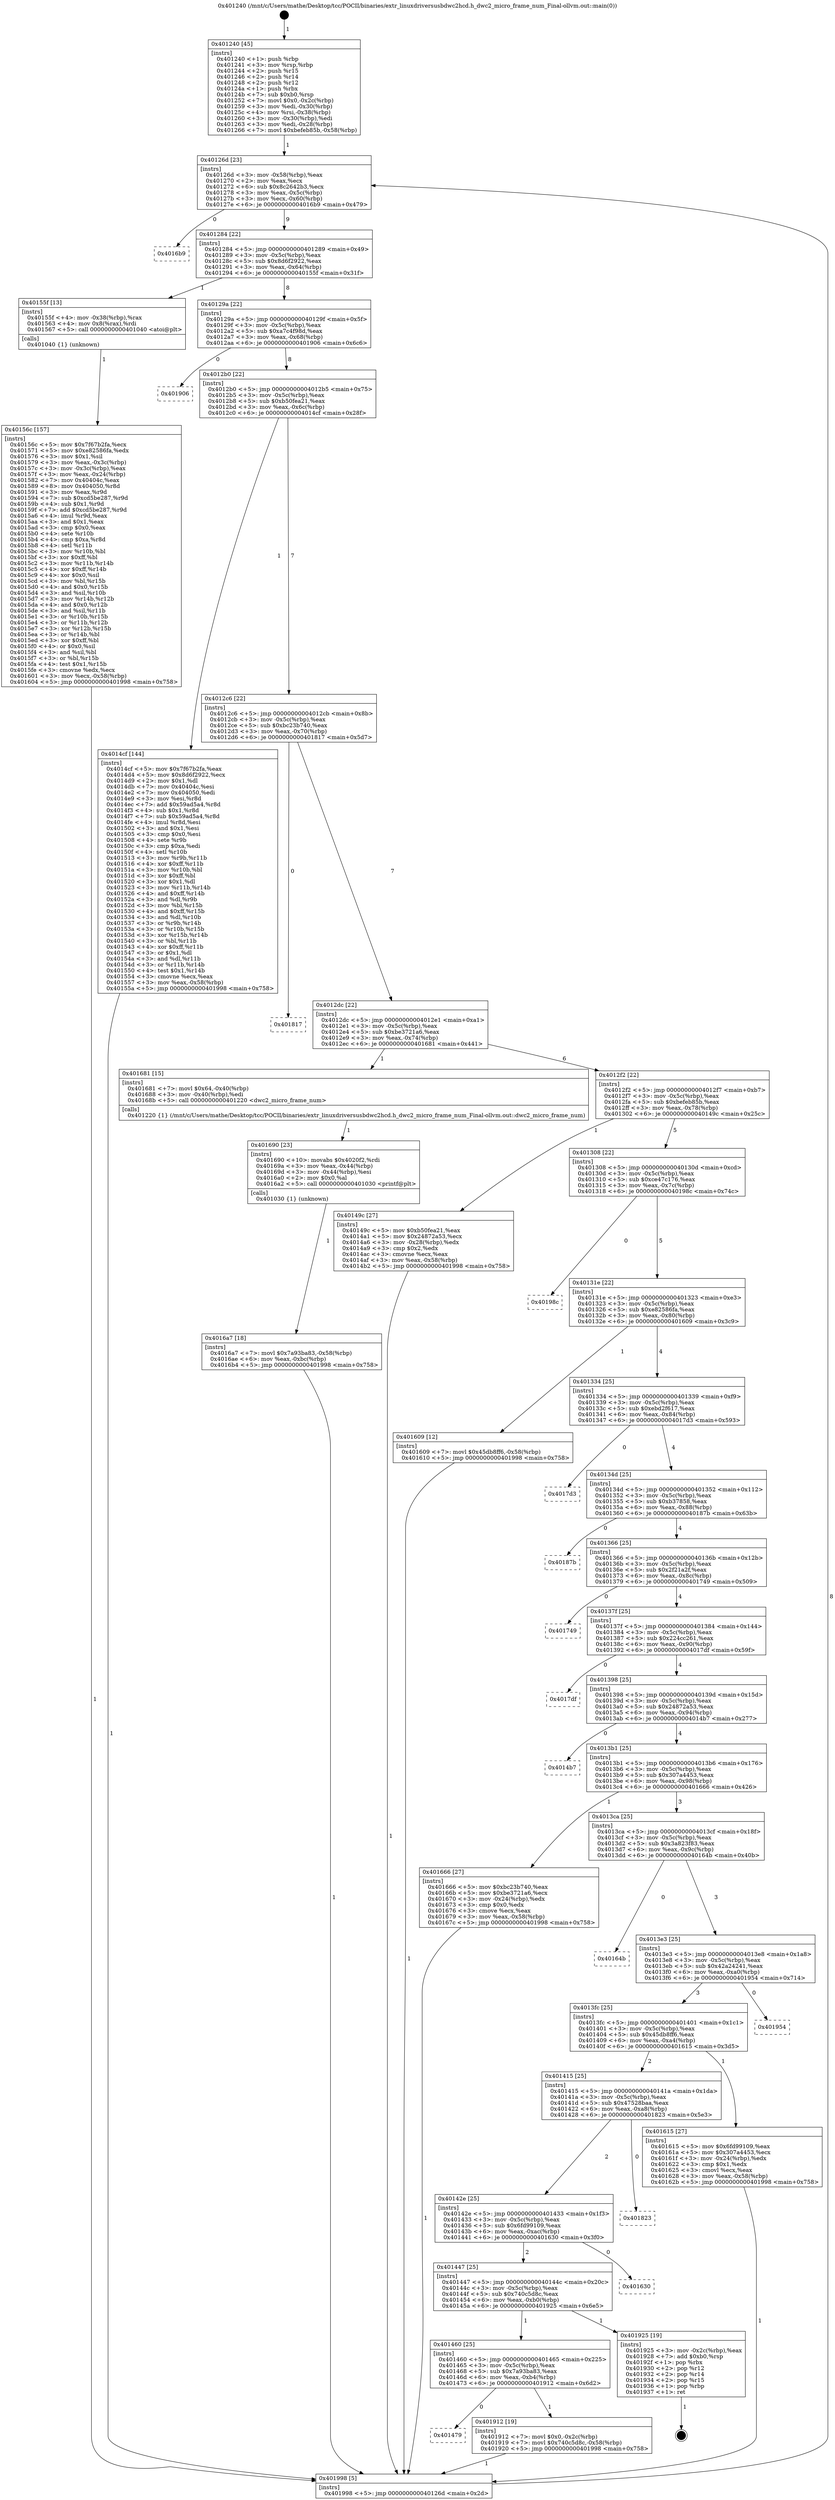 digraph "0x401240" {
  label = "0x401240 (/mnt/c/Users/mathe/Desktop/tcc/POCII/binaries/extr_linuxdriversusbdwc2hcd.h_dwc2_micro_frame_num_Final-ollvm.out::main(0))"
  labelloc = "t"
  node[shape=record]

  Entry [label="",width=0.3,height=0.3,shape=circle,fillcolor=black,style=filled]
  "0x40126d" [label="{
     0x40126d [23]\l
     | [instrs]\l
     &nbsp;&nbsp;0x40126d \<+3\>: mov -0x58(%rbp),%eax\l
     &nbsp;&nbsp;0x401270 \<+2\>: mov %eax,%ecx\l
     &nbsp;&nbsp;0x401272 \<+6\>: sub $0x8c2642b3,%ecx\l
     &nbsp;&nbsp;0x401278 \<+3\>: mov %eax,-0x5c(%rbp)\l
     &nbsp;&nbsp;0x40127b \<+3\>: mov %ecx,-0x60(%rbp)\l
     &nbsp;&nbsp;0x40127e \<+6\>: je 00000000004016b9 \<main+0x479\>\l
  }"]
  "0x4016b9" [label="{
     0x4016b9\l
  }", style=dashed]
  "0x401284" [label="{
     0x401284 [22]\l
     | [instrs]\l
     &nbsp;&nbsp;0x401284 \<+5\>: jmp 0000000000401289 \<main+0x49\>\l
     &nbsp;&nbsp;0x401289 \<+3\>: mov -0x5c(%rbp),%eax\l
     &nbsp;&nbsp;0x40128c \<+5\>: sub $0x8d6f2922,%eax\l
     &nbsp;&nbsp;0x401291 \<+3\>: mov %eax,-0x64(%rbp)\l
     &nbsp;&nbsp;0x401294 \<+6\>: je 000000000040155f \<main+0x31f\>\l
  }"]
  Exit [label="",width=0.3,height=0.3,shape=circle,fillcolor=black,style=filled,peripheries=2]
  "0x40155f" [label="{
     0x40155f [13]\l
     | [instrs]\l
     &nbsp;&nbsp;0x40155f \<+4\>: mov -0x38(%rbp),%rax\l
     &nbsp;&nbsp;0x401563 \<+4\>: mov 0x8(%rax),%rdi\l
     &nbsp;&nbsp;0x401567 \<+5\>: call 0000000000401040 \<atoi@plt\>\l
     | [calls]\l
     &nbsp;&nbsp;0x401040 \{1\} (unknown)\l
  }"]
  "0x40129a" [label="{
     0x40129a [22]\l
     | [instrs]\l
     &nbsp;&nbsp;0x40129a \<+5\>: jmp 000000000040129f \<main+0x5f\>\l
     &nbsp;&nbsp;0x40129f \<+3\>: mov -0x5c(%rbp),%eax\l
     &nbsp;&nbsp;0x4012a2 \<+5\>: sub $0xa7c4f98d,%eax\l
     &nbsp;&nbsp;0x4012a7 \<+3\>: mov %eax,-0x68(%rbp)\l
     &nbsp;&nbsp;0x4012aa \<+6\>: je 0000000000401906 \<main+0x6c6\>\l
  }"]
  "0x401479" [label="{
     0x401479\l
  }", style=dashed]
  "0x401906" [label="{
     0x401906\l
  }", style=dashed]
  "0x4012b0" [label="{
     0x4012b0 [22]\l
     | [instrs]\l
     &nbsp;&nbsp;0x4012b0 \<+5\>: jmp 00000000004012b5 \<main+0x75\>\l
     &nbsp;&nbsp;0x4012b5 \<+3\>: mov -0x5c(%rbp),%eax\l
     &nbsp;&nbsp;0x4012b8 \<+5\>: sub $0xb50fea21,%eax\l
     &nbsp;&nbsp;0x4012bd \<+3\>: mov %eax,-0x6c(%rbp)\l
     &nbsp;&nbsp;0x4012c0 \<+6\>: je 00000000004014cf \<main+0x28f\>\l
  }"]
  "0x401912" [label="{
     0x401912 [19]\l
     | [instrs]\l
     &nbsp;&nbsp;0x401912 \<+7\>: movl $0x0,-0x2c(%rbp)\l
     &nbsp;&nbsp;0x401919 \<+7\>: movl $0x740c5d8c,-0x58(%rbp)\l
     &nbsp;&nbsp;0x401920 \<+5\>: jmp 0000000000401998 \<main+0x758\>\l
  }"]
  "0x4014cf" [label="{
     0x4014cf [144]\l
     | [instrs]\l
     &nbsp;&nbsp;0x4014cf \<+5\>: mov $0x7f67b2fa,%eax\l
     &nbsp;&nbsp;0x4014d4 \<+5\>: mov $0x8d6f2922,%ecx\l
     &nbsp;&nbsp;0x4014d9 \<+2\>: mov $0x1,%dl\l
     &nbsp;&nbsp;0x4014db \<+7\>: mov 0x40404c,%esi\l
     &nbsp;&nbsp;0x4014e2 \<+7\>: mov 0x404050,%edi\l
     &nbsp;&nbsp;0x4014e9 \<+3\>: mov %esi,%r8d\l
     &nbsp;&nbsp;0x4014ec \<+7\>: add $0x59ad5a4,%r8d\l
     &nbsp;&nbsp;0x4014f3 \<+4\>: sub $0x1,%r8d\l
     &nbsp;&nbsp;0x4014f7 \<+7\>: sub $0x59ad5a4,%r8d\l
     &nbsp;&nbsp;0x4014fe \<+4\>: imul %r8d,%esi\l
     &nbsp;&nbsp;0x401502 \<+3\>: and $0x1,%esi\l
     &nbsp;&nbsp;0x401505 \<+3\>: cmp $0x0,%esi\l
     &nbsp;&nbsp;0x401508 \<+4\>: sete %r9b\l
     &nbsp;&nbsp;0x40150c \<+3\>: cmp $0xa,%edi\l
     &nbsp;&nbsp;0x40150f \<+4\>: setl %r10b\l
     &nbsp;&nbsp;0x401513 \<+3\>: mov %r9b,%r11b\l
     &nbsp;&nbsp;0x401516 \<+4\>: xor $0xff,%r11b\l
     &nbsp;&nbsp;0x40151a \<+3\>: mov %r10b,%bl\l
     &nbsp;&nbsp;0x40151d \<+3\>: xor $0xff,%bl\l
     &nbsp;&nbsp;0x401520 \<+3\>: xor $0x1,%dl\l
     &nbsp;&nbsp;0x401523 \<+3\>: mov %r11b,%r14b\l
     &nbsp;&nbsp;0x401526 \<+4\>: and $0xff,%r14b\l
     &nbsp;&nbsp;0x40152a \<+3\>: and %dl,%r9b\l
     &nbsp;&nbsp;0x40152d \<+3\>: mov %bl,%r15b\l
     &nbsp;&nbsp;0x401530 \<+4\>: and $0xff,%r15b\l
     &nbsp;&nbsp;0x401534 \<+3\>: and %dl,%r10b\l
     &nbsp;&nbsp;0x401537 \<+3\>: or %r9b,%r14b\l
     &nbsp;&nbsp;0x40153a \<+3\>: or %r10b,%r15b\l
     &nbsp;&nbsp;0x40153d \<+3\>: xor %r15b,%r14b\l
     &nbsp;&nbsp;0x401540 \<+3\>: or %bl,%r11b\l
     &nbsp;&nbsp;0x401543 \<+4\>: xor $0xff,%r11b\l
     &nbsp;&nbsp;0x401547 \<+3\>: or $0x1,%dl\l
     &nbsp;&nbsp;0x40154a \<+3\>: and %dl,%r11b\l
     &nbsp;&nbsp;0x40154d \<+3\>: or %r11b,%r14b\l
     &nbsp;&nbsp;0x401550 \<+4\>: test $0x1,%r14b\l
     &nbsp;&nbsp;0x401554 \<+3\>: cmovne %ecx,%eax\l
     &nbsp;&nbsp;0x401557 \<+3\>: mov %eax,-0x58(%rbp)\l
     &nbsp;&nbsp;0x40155a \<+5\>: jmp 0000000000401998 \<main+0x758\>\l
  }"]
  "0x4012c6" [label="{
     0x4012c6 [22]\l
     | [instrs]\l
     &nbsp;&nbsp;0x4012c6 \<+5\>: jmp 00000000004012cb \<main+0x8b\>\l
     &nbsp;&nbsp;0x4012cb \<+3\>: mov -0x5c(%rbp),%eax\l
     &nbsp;&nbsp;0x4012ce \<+5\>: sub $0xbc23b740,%eax\l
     &nbsp;&nbsp;0x4012d3 \<+3\>: mov %eax,-0x70(%rbp)\l
     &nbsp;&nbsp;0x4012d6 \<+6\>: je 0000000000401817 \<main+0x5d7\>\l
  }"]
  "0x401460" [label="{
     0x401460 [25]\l
     | [instrs]\l
     &nbsp;&nbsp;0x401460 \<+5\>: jmp 0000000000401465 \<main+0x225\>\l
     &nbsp;&nbsp;0x401465 \<+3\>: mov -0x5c(%rbp),%eax\l
     &nbsp;&nbsp;0x401468 \<+5\>: sub $0x7a93ba83,%eax\l
     &nbsp;&nbsp;0x40146d \<+6\>: mov %eax,-0xb4(%rbp)\l
     &nbsp;&nbsp;0x401473 \<+6\>: je 0000000000401912 \<main+0x6d2\>\l
  }"]
  "0x401817" [label="{
     0x401817\l
  }", style=dashed]
  "0x4012dc" [label="{
     0x4012dc [22]\l
     | [instrs]\l
     &nbsp;&nbsp;0x4012dc \<+5\>: jmp 00000000004012e1 \<main+0xa1\>\l
     &nbsp;&nbsp;0x4012e1 \<+3\>: mov -0x5c(%rbp),%eax\l
     &nbsp;&nbsp;0x4012e4 \<+5\>: sub $0xbe3721a6,%eax\l
     &nbsp;&nbsp;0x4012e9 \<+3\>: mov %eax,-0x74(%rbp)\l
     &nbsp;&nbsp;0x4012ec \<+6\>: je 0000000000401681 \<main+0x441\>\l
  }"]
  "0x401925" [label="{
     0x401925 [19]\l
     | [instrs]\l
     &nbsp;&nbsp;0x401925 \<+3\>: mov -0x2c(%rbp),%eax\l
     &nbsp;&nbsp;0x401928 \<+7\>: add $0xb0,%rsp\l
     &nbsp;&nbsp;0x40192f \<+1\>: pop %rbx\l
     &nbsp;&nbsp;0x401930 \<+2\>: pop %r12\l
     &nbsp;&nbsp;0x401932 \<+2\>: pop %r14\l
     &nbsp;&nbsp;0x401934 \<+2\>: pop %r15\l
     &nbsp;&nbsp;0x401936 \<+1\>: pop %rbp\l
     &nbsp;&nbsp;0x401937 \<+1\>: ret\l
  }"]
  "0x401681" [label="{
     0x401681 [15]\l
     | [instrs]\l
     &nbsp;&nbsp;0x401681 \<+7\>: movl $0x64,-0x40(%rbp)\l
     &nbsp;&nbsp;0x401688 \<+3\>: mov -0x40(%rbp),%edi\l
     &nbsp;&nbsp;0x40168b \<+5\>: call 0000000000401220 \<dwc2_micro_frame_num\>\l
     | [calls]\l
     &nbsp;&nbsp;0x401220 \{1\} (/mnt/c/Users/mathe/Desktop/tcc/POCII/binaries/extr_linuxdriversusbdwc2hcd.h_dwc2_micro_frame_num_Final-ollvm.out::dwc2_micro_frame_num)\l
  }"]
  "0x4012f2" [label="{
     0x4012f2 [22]\l
     | [instrs]\l
     &nbsp;&nbsp;0x4012f2 \<+5\>: jmp 00000000004012f7 \<main+0xb7\>\l
     &nbsp;&nbsp;0x4012f7 \<+3\>: mov -0x5c(%rbp),%eax\l
     &nbsp;&nbsp;0x4012fa \<+5\>: sub $0xbefeb85b,%eax\l
     &nbsp;&nbsp;0x4012ff \<+3\>: mov %eax,-0x78(%rbp)\l
     &nbsp;&nbsp;0x401302 \<+6\>: je 000000000040149c \<main+0x25c\>\l
  }"]
  "0x401447" [label="{
     0x401447 [25]\l
     | [instrs]\l
     &nbsp;&nbsp;0x401447 \<+5\>: jmp 000000000040144c \<main+0x20c\>\l
     &nbsp;&nbsp;0x40144c \<+3\>: mov -0x5c(%rbp),%eax\l
     &nbsp;&nbsp;0x40144f \<+5\>: sub $0x740c5d8c,%eax\l
     &nbsp;&nbsp;0x401454 \<+6\>: mov %eax,-0xb0(%rbp)\l
     &nbsp;&nbsp;0x40145a \<+6\>: je 0000000000401925 \<main+0x6e5\>\l
  }"]
  "0x40149c" [label="{
     0x40149c [27]\l
     | [instrs]\l
     &nbsp;&nbsp;0x40149c \<+5\>: mov $0xb50fea21,%eax\l
     &nbsp;&nbsp;0x4014a1 \<+5\>: mov $0x24872a53,%ecx\l
     &nbsp;&nbsp;0x4014a6 \<+3\>: mov -0x28(%rbp),%edx\l
     &nbsp;&nbsp;0x4014a9 \<+3\>: cmp $0x2,%edx\l
     &nbsp;&nbsp;0x4014ac \<+3\>: cmovne %ecx,%eax\l
     &nbsp;&nbsp;0x4014af \<+3\>: mov %eax,-0x58(%rbp)\l
     &nbsp;&nbsp;0x4014b2 \<+5\>: jmp 0000000000401998 \<main+0x758\>\l
  }"]
  "0x401308" [label="{
     0x401308 [22]\l
     | [instrs]\l
     &nbsp;&nbsp;0x401308 \<+5\>: jmp 000000000040130d \<main+0xcd\>\l
     &nbsp;&nbsp;0x40130d \<+3\>: mov -0x5c(%rbp),%eax\l
     &nbsp;&nbsp;0x401310 \<+5\>: sub $0xce47c176,%eax\l
     &nbsp;&nbsp;0x401315 \<+3\>: mov %eax,-0x7c(%rbp)\l
     &nbsp;&nbsp;0x401318 \<+6\>: je 000000000040198c \<main+0x74c\>\l
  }"]
  "0x401998" [label="{
     0x401998 [5]\l
     | [instrs]\l
     &nbsp;&nbsp;0x401998 \<+5\>: jmp 000000000040126d \<main+0x2d\>\l
  }"]
  "0x401240" [label="{
     0x401240 [45]\l
     | [instrs]\l
     &nbsp;&nbsp;0x401240 \<+1\>: push %rbp\l
     &nbsp;&nbsp;0x401241 \<+3\>: mov %rsp,%rbp\l
     &nbsp;&nbsp;0x401244 \<+2\>: push %r15\l
     &nbsp;&nbsp;0x401246 \<+2\>: push %r14\l
     &nbsp;&nbsp;0x401248 \<+2\>: push %r12\l
     &nbsp;&nbsp;0x40124a \<+1\>: push %rbx\l
     &nbsp;&nbsp;0x40124b \<+7\>: sub $0xb0,%rsp\l
     &nbsp;&nbsp;0x401252 \<+7\>: movl $0x0,-0x2c(%rbp)\l
     &nbsp;&nbsp;0x401259 \<+3\>: mov %edi,-0x30(%rbp)\l
     &nbsp;&nbsp;0x40125c \<+4\>: mov %rsi,-0x38(%rbp)\l
     &nbsp;&nbsp;0x401260 \<+3\>: mov -0x30(%rbp),%edi\l
     &nbsp;&nbsp;0x401263 \<+3\>: mov %edi,-0x28(%rbp)\l
     &nbsp;&nbsp;0x401266 \<+7\>: movl $0xbefeb85b,-0x58(%rbp)\l
  }"]
  "0x40156c" [label="{
     0x40156c [157]\l
     | [instrs]\l
     &nbsp;&nbsp;0x40156c \<+5\>: mov $0x7f67b2fa,%ecx\l
     &nbsp;&nbsp;0x401571 \<+5\>: mov $0xe82586fa,%edx\l
     &nbsp;&nbsp;0x401576 \<+3\>: mov $0x1,%sil\l
     &nbsp;&nbsp;0x401579 \<+3\>: mov %eax,-0x3c(%rbp)\l
     &nbsp;&nbsp;0x40157c \<+3\>: mov -0x3c(%rbp),%eax\l
     &nbsp;&nbsp;0x40157f \<+3\>: mov %eax,-0x24(%rbp)\l
     &nbsp;&nbsp;0x401582 \<+7\>: mov 0x40404c,%eax\l
     &nbsp;&nbsp;0x401589 \<+8\>: mov 0x404050,%r8d\l
     &nbsp;&nbsp;0x401591 \<+3\>: mov %eax,%r9d\l
     &nbsp;&nbsp;0x401594 \<+7\>: sub $0xcd5be287,%r9d\l
     &nbsp;&nbsp;0x40159b \<+4\>: sub $0x1,%r9d\l
     &nbsp;&nbsp;0x40159f \<+7\>: add $0xcd5be287,%r9d\l
     &nbsp;&nbsp;0x4015a6 \<+4\>: imul %r9d,%eax\l
     &nbsp;&nbsp;0x4015aa \<+3\>: and $0x1,%eax\l
     &nbsp;&nbsp;0x4015ad \<+3\>: cmp $0x0,%eax\l
     &nbsp;&nbsp;0x4015b0 \<+4\>: sete %r10b\l
     &nbsp;&nbsp;0x4015b4 \<+4\>: cmp $0xa,%r8d\l
     &nbsp;&nbsp;0x4015b8 \<+4\>: setl %r11b\l
     &nbsp;&nbsp;0x4015bc \<+3\>: mov %r10b,%bl\l
     &nbsp;&nbsp;0x4015bf \<+3\>: xor $0xff,%bl\l
     &nbsp;&nbsp;0x4015c2 \<+3\>: mov %r11b,%r14b\l
     &nbsp;&nbsp;0x4015c5 \<+4\>: xor $0xff,%r14b\l
     &nbsp;&nbsp;0x4015c9 \<+4\>: xor $0x0,%sil\l
     &nbsp;&nbsp;0x4015cd \<+3\>: mov %bl,%r15b\l
     &nbsp;&nbsp;0x4015d0 \<+4\>: and $0x0,%r15b\l
     &nbsp;&nbsp;0x4015d4 \<+3\>: and %sil,%r10b\l
     &nbsp;&nbsp;0x4015d7 \<+3\>: mov %r14b,%r12b\l
     &nbsp;&nbsp;0x4015da \<+4\>: and $0x0,%r12b\l
     &nbsp;&nbsp;0x4015de \<+3\>: and %sil,%r11b\l
     &nbsp;&nbsp;0x4015e1 \<+3\>: or %r10b,%r15b\l
     &nbsp;&nbsp;0x4015e4 \<+3\>: or %r11b,%r12b\l
     &nbsp;&nbsp;0x4015e7 \<+3\>: xor %r12b,%r15b\l
     &nbsp;&nbsp;0x4015ea \<+3\>: or %r14b,%bl\l
     &nbsp;&nbsp;0x4015ed \<+3\>: xor $0xff,%bl\l
     &nbsp;&nbsp;0x4015f0 \<+4\>: or $0x0,%sil\l
     &nbsp;&nbsp;0x4015f4 \<+3\>: and %sil,%bl\l
     &nbsp;&nbsp;0x4015f7 \<+3\>: or %bl,%r15b\l
     &nbsp;&nbsp;0x4015fa \<+4\>: test $0x1,%r15b\l
     &nbsp;&nbsp;0x4015fe \<+3\>: cmovne %edx,%ecx\l
     &nbsp;&nbsp;0x401601 \<+3\>: mov %ecx,-0x58(%rbp)\l
     &nbsp;&nbsp;0x401604 \<+5\>: jmp 0000000000401998 \<main+0x758\>\l
  }"]
  "0x401630" [label="{
     0x401630\l
  }", style=dashed]
  "0x40198c" [label="{
     0x40198c\l
  }", style=dashed]
  "0x40131e" [label="{
     0x40131e [22]\l
     | [instrs]\l
     &nbsp;&nbsp;0x40131e \<+5\>: jmp 0000000000401323 \<main+0xe3\>\l
     &nbsp;&nbsp;0x401323 \<+3\>: mov -0x5c(%rbp),%eax\l
     &nbsp;&nbsp;0x401326 \<+5\>: sub $0xe82586fa,%eax\l
     &nbsp;&nbsp;0x40132b \<+3\>: mov %eax,-0x80(%rbp)\l
     &nbsp;&nbsp;0x40132e \<+6\>: je 0000000000401609 \<main+0x3c9\>\l
  }"]
  "0x40142e" [label="{
     0x40142e [25]\l
     | [instrs]\l
     &nbsp;&nbsp;0x40142e \<+5\>: jmp 0000000000401433 \<main+0x1f3\>\l
     &nbsp;&nbsp;0x401433 \<+3\>: mov -0x5c(%rbp),%eax\l
     &nbsp;&nbsp;0x401436 \<+5\>: sub $0x6fd99109,%eax\l
     &nbsp;&nbsp;0x40143b \<+6\>: mov %eax,-0xac(%rbp)\l
     &nbsp;&nbsp;0x401441 \<+6\>: je 0000000000401630 \<main+0x3f0\>\l
  }"]
  "0x401609" [label="{
     0x401609 [12]\l
     | [instrs]\l
     &nbsp;&nbsp;0x401609 \<+7\>: movl $0x45db8ff6,-0x58(%rbp)\l
     &nbsp;&nbsp;0x401610 \<+5\>: jmp 0000000000401998 \<main+0x758\>\l
  }"]
  "0x401334" [label="{
     0x401334 [25]\l
     | [instrs]\l
     &nbsp;&nbsp;0x401334 \<+5\>: jmp 0000000000401339 \<main+0xf9\>\l
     &nbsp;&nbsp;0x401339 \<+3\>: mov -0x5c(%rbp),%eax\l
     &nbsp;&nbsp;0x40133c \<+5\>: sub $0xebd2f617,%eax\l
     &nbsp;&nbsp;0x401341 \<+6\>: mov %eax,-0x84(%rbp)\l
     &nbsp;&nbsp;0x401347 \<+6\>: je 00000000004017d3 \<main+0x593\>\l
  }"]
  "0x401823" [label="{
     0x401823\l
  }", style=dashed]
  "0x4017d3" [label="{
     0x4017d3\l
  }", style=dashed]
  "0x40134d" [label="{
     0x40134d [25]\l
     | [instrs]\l
     &nbsp;&nbsp;0x40134d \<+5\>: jmp 0000000000401352 \<main+0x112\>\l
     &nbsp;&nbsp;0x401352 \<+3\>: mov -0x5c(%rbp),%eax\l
     &nbsp;&nbsp;0x401355 \<+5\>: sub $0xb37858,%eax\l
     &nbsp;&nbsp;0x40135a \<+6\>: mov %eax,-0x88(%rbp)\l
     &nbsp;&nbsp;0x401360 \<+6\>: je 000000000040187b \<main+0x63b\>\l
  }"]
  "0x4016a7" [label="{
     0x4016a7 [18]\l
     | [instrs]\l
     &nbsp;&nbsp;0x4016a7 \<+7\>: movl $0x7a93ba83,-0x58(%rbp)\l
     &nbsp;&nbsp;0x4016ae \<+6\>: mov %eax,-0xbc(%rbp)\l
     &nbsp;&nbsp;0x4016b4 \<+5\>: jmp 0000000000401998 \<main+0x758\>\l
  }"]
  "0x40187b" [label="{
     0x40187b\l
  }", style=dashed]
  "0x401366" [label="{
     0x401366 [25]\l
     | [instrs]\l
     &nbsp;&nbsp;0x401366 \<+5\>: jmp 000000000040136b \<main+0x12b\>\l
     &nbsp;&nbsp;0x40136b \<+3\>: mov -0x5c(%rbp),%eax\l
     &nbsp;&nbsp;0x40136e \<+5\>: sub $0x2f21a2f,%eax\l
     &nbsp;&nbsp;0x401373 \<+6\>: mov %eax,-0x8c(%rbp)\l
     &nbsp;&nbsp;0x401379 \<+6\>: je 0000000000401749 \<main+0x509\>\l
  }"]
  "0x401690" [label="{
     0x401690 [23]\l
     | [instrs]\l
     &nbsp;&nbsp;0x401690 \<+10\>: movabs $0x4020f2,%rdi\l
     &nbsp;&nbsp;0x40169a \<+3\>: mov %eax,-0x44(%rbp)\l
     &nbsp;&nbsp;0x40169d \<+3\>: mov -0x44(%rbp),%esi\l
     &nbsp;&nbsp;0x4016a0 \<+2\>: mov $0x0,%al\l
     &nbsp;&nbsp;0x4016a2 \<+5\>: call 0000000000401030 \<printf@plt\>\l
     | [calls]\l
     &nbsp;&nbsp;0x401030 \{1\} (unknown)\l
  }"]
  "0x401749" [label="{
     0x401749\l
  }", style=dashed]
  "0x40137f" [label="{
     0x40137f [25]\l
     | [instrs]\l
     &nbsp;&nbsp;0x40137f \<+5\>: jmp 0000000000401384 \<main+0x144\>\l
     &nbsp;&nbsp;0x401384 \<+3\>: mov -0x5c(%rbp),%eax\l
     &nbsp;&nbsp;0x401387 \<+5\>: sub $0x224cc261,%eax\l
     &nbsp;&nbsp;0x40138c \<+6\>: mov %eax,-0x90(%rbp)\l
     &nbsp;&nbsp;0x401392 \<+6\>: je 00000000004017df \<main+0x59f\>\l
  }"]
  "0x401415" [label="{
     0x401415 [25]\l
     | [instrs]\l
     &nbsp;&nbsp;0x401415 \<+5\>: jmp 000000000040141a \<main+0x1da\>\l
     &nbsp;&nbsp;0x40141a \<+3\>: mov -0x5c(%rbp),%eax\l
     &nbsp;&nbsp;0x40141d \<+5\>: sub $0x47528baa,%eax\l
     &nbsp;&nbsp;0x401422 \<+6\>: mov %eax,-0xa8(%rbp)\l
     &nbsp;&nbsp;0x401428 \<+6\>: je 0000000000401823 \<main+0x5e3\>\l
  }"]
  "0x4017df" [label="{
     0x4017df\l
  }", style=dashed]
  "0x401398" [label="{
     0x401398 [25]\l
     | [instrs]\l
     &nbsp;&nbsp;0x401398 \<+5\>: jmp 000000000040139d \<main+0x15d\>\l
     &nbsp;&nbsp;0x40139d \<+3\>: mov -0x5c(%rbp),%eax\l
     &nbsp;&nbsp;0x4013a0 \<+5\>: sub $0x24872a53,%eax\l
     &nbsp;&nbsp;0x4013a5 \<+6\>: mov %eax,-0x94(%rbp)\l
     &nbsp;&nbsp;0x4013ab \<+6\>: je 00000000004014b7 \<main+0x277\>\l
  }"]
  "0x401615" [label="{
     0x401615 [27]\l
     | [instrs]\l
     &nbsp;&nbsp;0x401615 \<+5\>: mov $0x6fd99109,%eax\l
     &nbsp;&nbsp;0x40161a \<+5\>: mov $0x307a4453,%ecx\l
     &nbsp;&nbsp;0x40161f \<+3\>: mov -0x24(%rbp),%edx\l
     &nbsp;&nbsp;0x401622 \<+3\>: cmp $0x1,%edx\l
     &nbsp;&nbsp;0x401625 \<+3\>: cmovl %ecx,%eax\l
     &nbsp;&nbsp;0x401628 \<+3\>: mov %eax,-0x58(%rbp)\l
     &nbsp;&nbsp;0x40162b \<+5\>: jmp 0000000000401998 \<main+0x758\>\l
  }"]
  "0x4014b7" [label="{
     0x4014b7\l
  }", style=dashed]
  "0x4013b1" [label="{
     0x4013b1 [25]\l
     | [instrs]\l
     &nbsp;&nbsp;0x4013b1 \<+5\>: jmp 00000000004013b6 \<main+0x176\>\l
     &nbsp;&nbsp;0x4013b6 \<+3\>: mov -0x5c(%rbp),%eax\l
     &nbsp;&nbsp;0x4013b9 \<+5\>: sub $0x307a4453,%eax\l
     &nbsp;&nbsp;0x4013be \<+6\>: mov %eax,-0x98(%rbp)\l
     &nbsp;&nbsp;0x4013c4 \<+6\>: je 0000000000401666 \<main+0x426\>\l
  }"]
  "0x4013fc" [label="{
     0x4013fc [25]\l
     | [instrs]\l
     &nbsp;&nbsp;0x4013fc \<+5\>: jmp 0000000000401401 \<main+0x1c1\>\l
     &nbsp;&nbsp;0x401401 \<+3\>: mov -0x5c(%rbp),%eax\l
     &nbsp;&nbsp;0x401404 \<+5\>: sub $0x45db8ff6,%eax\l
     &nbsp;&nbsp;0x401409 \<+6\>: mov %eax,-0xa4(%rbp)\l
     &nbsp;&nbsp;0x40140f \<+6\>: je 0000000000401615 \<main+0x3d5\>\l
  }"]
  "0x401666" [label="{
     0x401666 [27]\l
     | [instrs]\l
     &nbsp;&nbsp;0x401666 \<+5\>: mov $0xbc23b740,%eax\l
     &nbsp;&nbsp;0x40166b \<+5\>: mov $0xbe3721a6,%ecx\l
     &nbsp;&nbsp;0x401670 \<+3\>: mov -0x24(%rbp),%edx\l
     &nbsp;&nbsp;0x401673 \<+3\>: cmp $0x0,%edx\l
     &nbsp;&nbsp;0x401676 \<+3\>: cmove %ecx,%eax\l
     &nbsp;&nbsp;0x401679 \<+3\>: mov %eax,-0x58(%rbp)\l
     &nbsp;&nbsp;0x40167c \<+5\>: jmp 0000000000401998 \<main+0x758\>\l
  }"]
  "0x4013ca" [label="{
     0x4013ca [25]\l
     | [instrs]\l
     &nbsp;&nbsp;0x4013ca \<+5\>: jmp 00000000004013cf \<main+0x18f\>\l
     &nbsp;&nbsp;0x4013cf \<+3\>: mov -0x5c(%rbp),%eax\l
     &nbsp;&nbsp;0x4013d2 \<+5\>: sub $0x3a823f83,%eax\l
     &nbsp;&nbsp;0x4013d7 \<+6\>: mov %eax,-0x9c(%rbp)\l
     &nbsp;&nbsp;0x4013dd \<+6\>: je 000000000040164b \<main+0x40b\>\l
  }"]
  "0x401954" [label="{
     0x401954\l
  }", style=dashed]
  "0x40164b" [label="{
     0x40164b\l
  }", style=dashed]
  "0x4013e3" [label="{
     0x4013e3 [25]\l
     | [instrs]\l
     &nbsp;&nbsp;0x4013e3 \<+5\>: jmp 00000000004013e8 \<main+0x1a8\>\l
     &nbsp;&nbsp;0x4013e8 \<+3\>: mov -0x5c(%rbp),%eax\l
     &nbsp;&nbsp;0x4013eb \<+5\>: sub $0x42a24241,%eax\l
     &nbsp;&nbsp;0x4013f0 \<+6\>: mov %eax,-0xa0(%rbp)\l
     &nbsp;&nbsp;0x4013f6 \<+6\>: je 0000000000401954 \<main+0x714\>\l
  }"]
  Entry -> "0x401240" [label=" 1"]
  "0x40126d" -> "0x4016b9" [label=" 0"]
  "0x40126d" -> "0x401284" [label=" 9"]
  "0x401925" -> Exit [label=" 1"]
  "0x401284" -> "0x40155f" [label=" 1"]
  "0x401284" -> "0x40129a" [label=" 8"]
  "0x401912" -> "0x401998" [label=" 1"]
  "0x40129a" -> "0x401906" [label=" 0"]
  "0x40129a" -> "0x4012b0" [label=" 8"]
  "0x401460" -> "0x401479" [label=" 0"]
  "0x4012b0" -> "0x4014cf" [label=" 1"]
  "0x4012b0" -> "0x4012c6" [label=" 7"]
  "0x401460" -> "0x401912" [label=" 1"]
  "0x4012c6" -> "0x401817" [label=" 0"]
  "0x4012c6" -> "0x4012dc" [label=" 7"]
  "0x401447" -> "0x401460" [label=" 1"]
  "0x4012dc" -> "0x401681" [label=" 1"]
  "0x4012dc" -> "0x4012f2" [label=" 6"]
  "0x401447" -> "0x401925" [label=" 1"]
  "0x4012f2" -> "0x40149c" [label=" 1"]
  "0x4012f2" -> "0x401308" [label=" 5"]
  "0x40149c" -> "0x401998" [label=" 1"]
  "0x401240" -> "0x40126d" [label=" 1"]
  "0x401998" -> "0x40126d" [label=" 8"]
  "0x4014cf" -> "0x401998" [label=" 1"]
  "0x40155f" -> "0x40156c" [label=" 1"]
  "0x40156c" -> "0x401998" [label=" 1"]
  "0x40142e" -> "0x401447" [label=" 2"]
  "0x401308" -> "0x40198c" [label=" 0"]
  "0x401308" -> "0x40131e" [label=" 5"]
  "0x40142e" -> "0x401630" [label=" 0"]
  "0x40131e" -> "0x401609" [label=" 1"]
  "0x40131e" -> "0x401334" [label=" 4"]
  "0x401609" -> "0x401998" [label=" 1"]
  "0x401415" -> "0x40142e" [label=" 2"]
  "0x401334" -> "0x4017d3" [label=" 0"]
  "0x401334" -> "0x40134d" [label=" 4"]
  "0x401415" -> "0x401823" [label=" 0"]
  "0x40134d" -> "0x40187b" [label=" 0"]
  "0x40134d" -> "0x401366" [label=" 4"]
  "0x4016a7" -> "0x401998" [label=" 1"]
  "0x401366" -> "0x401749" [label=" 0"]
  "0x401366" -> "0x40137f" [label=" 4"]
  "0x401690" -> "0x4016a7" [label=" 1"]
  "0x40137f" -> "0x4017df" [label=" 0"]
  "0x40137f" -> "0x401398" [label=" 4"]
  "0x401681" -> "0x401690" [label=" 1"]
  "0x401398" -> "0x4014b7" [label=" 0"]
  "0x401398" -> "0x4013b1" [label=" 4"]
  "0x401666" -> "0x401998" [label=" 1"]
  "0x4013b1" -> "0x401666" [label=" 1"]
  "0x4013b1" -> "0x4013ca" [label=" 3"]
  "0x4013fc" -> "0x401415" [label=" 2"]
  "0x4013ca" -> "0x40164b" [label=" 0"]
  "0x4013ca" -> "0x4013e3" [label=" 3"]
  "0x4013fc" -> "0x401615" [label=" 1"]
  "0x4013e3" -> "0x401954" [label=" 0"]
  "0x4013e3" -> "0x4013fc" [label=" 3"]
  "0x401615" -> "0x401998" [label=" 1"]
}
